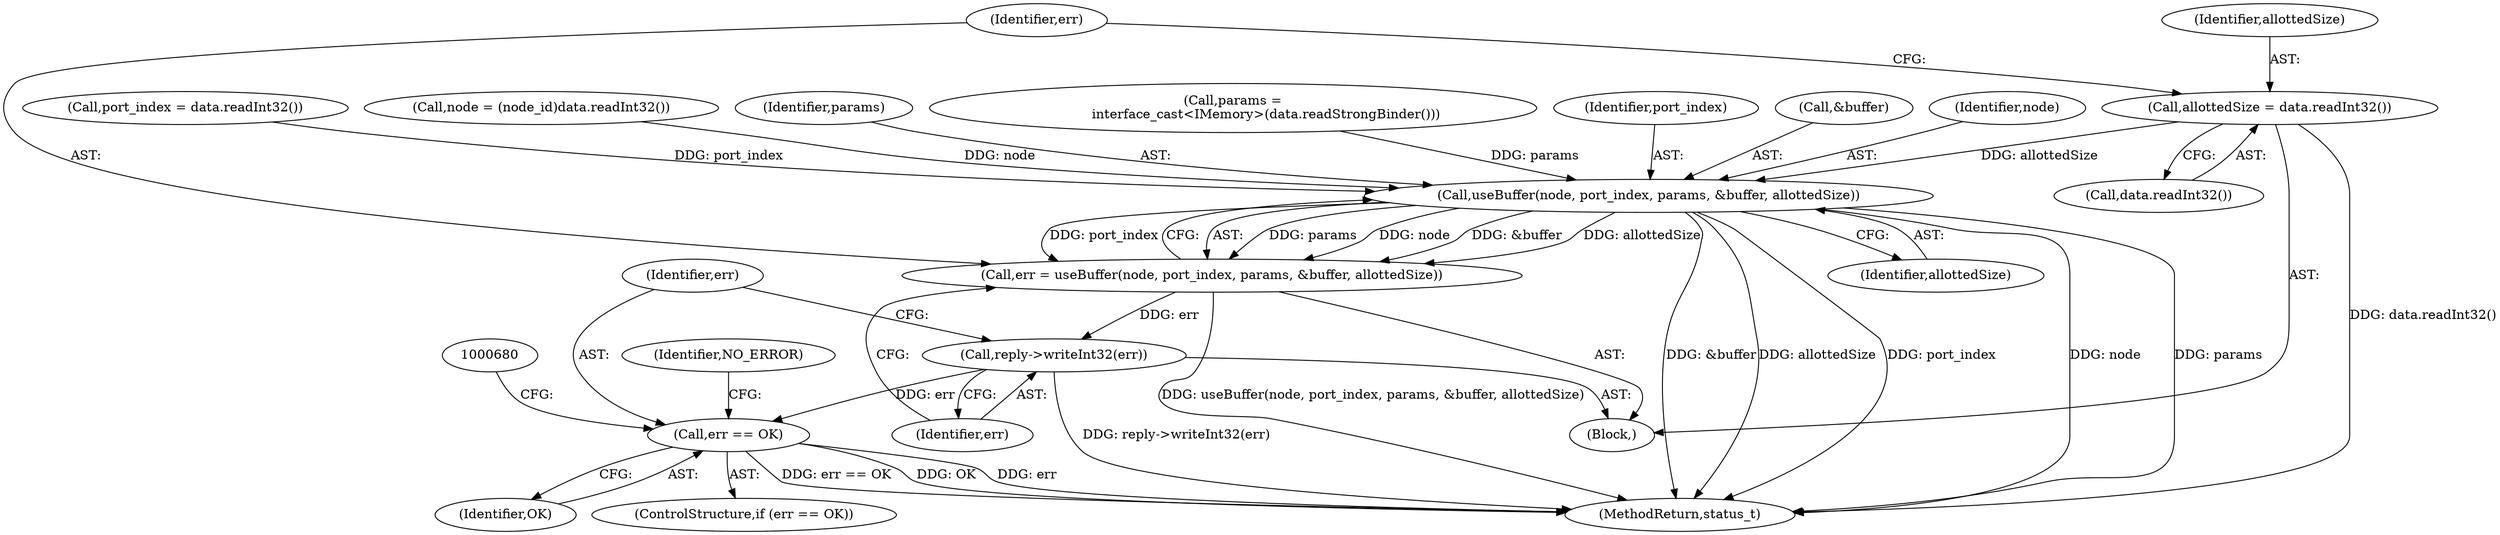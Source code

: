digraph "0_Android_295c883fe3105b19bcd0f9e07d54c6b589fc5bff@API" {
"1000657" [label="(Call,allottedSize = data.readInt32())"];
"1000664" [label="(Call,useBuffer(node, port_index, params, &buffer, allottedSize))"];
"1000662" [label="(Call,err = useBuffer(node, port_index, params, &buffer, allottedSize))"];
"1000671" [label="(Call,reply->writeInt32(err))"];
"1000674" [label="(Call,err == OK)"];
"1000667" [label="(Identifier,params)"];
"1000649" [label="(Call,params =\n                interface_cast<IMemory>(data.readStrongBinder()))"];
"1000672" [label="(Identifier,err)"];
"1000657" [label="(Call,allottedSize = data.readInt32())"];
"1000670" [label="(Identifier,allottedSize)"];
"1000674" [label="(Call,err == OK)"];
"1000633" [label="(Block,)"];
"1000666" [label="(Identifier,port_index)"];
"1000675" [label="(Identifier,err)"];
"1000673" [label="(ControlStructure,if (err == OK))"];
"1000683" [label="(Identifier,NO_ERROR)"];
"1000668" [label="(Call,&buffer)"];
"1000676" [label="(Identifier,OK)"];
"1000665" [label="(Identifier,node)"];
"1000658" [label="(Identifier,allottedSize)"];
"1000663" [label="(Identifier,err)"];
"1000662" [label="(Call,err = useBuffer(node, port_index, params, &buffer, allottedSize))"];
"1000645" [label="(Call,port_index = data.readInt32())"];
"1000671" [label="(Call,reply->writeInt32(err))"];
"1000659" [label="(Call,data.readInt32())"];
"1000664" [label="(Call,useBuffer(node, port_index, params, &buffer, allottedSize))"];
"1000639" [label="(Call,node = (node_id)data.readInt32())"];
"1001343" [label="(MethodReturn,status_t)"];
"1000657" -> "1000633"  [label="AST: "];
"1000657" -> "1000659"  [label="CFG: "];
"1000658" -> "1000657"  [label="AST: "];
"1000659" -> "1000657"  [label="AST: "];
"1000663" -> "1000657"  [label="CFG: "];
"1000657" -> "1001343"  [label="DDG: data.readInt32()"];
"1000657" -> "1000664"  [label="DDG: allottedSize"];
"1000664" -> "1000662"  [label="AST: "];
"1000664" -> "1000670"  [label="CFG: "];
"1000665" -> "1000664"  [label="AST: "];
"1000666" -> "1000664"  [label="AST: "];
"1000667" -> "1000664"  [label="AST: "];
"1000668" -> "1000664"  [label="AST: "];
"1000670" -> "1000664"  [label="AST: "];
"1000662" -> "1000664"  [label="CFG: "];
"1000664" -> "1001343"  [label="DDG: &buffer"];
"1000664" -> "1001343"  [label="DDG: allottedSize"];
"1000664" -> "1001343"  [label="DDG: port_index"];
"1000664" -> "1001343"  [label="DDG: node"];
"1000664" -> "1001343"  [label="DDG: params"];
"1000664" -> "1000662"  [label="DDG: params"];
"1000664" -> "1000662"  [label="DDG: node"];
"1000664" -> "1000662"  [label="DDG: &buffer"];
"1000664" -> "1000662"  [label="DDG: allottedSize"];
"1000664" -> "1000662"  [label="DDG: port_index"];
"1000639" -> "1000664"  [label="DDG: node"];
"1000645" -> "1000664"  [label="DDG: port_index"];
"1000649" -> "1000664"  [label="DDG: params"];
"1000662" -> "1000633"  [label="AST: "];
"1000663" -> "1000662"  [label="AST: "];
"1000672" -> "1000662"  [label="CFG: "];
"1000662" -> "1001343"  [label="DDG: useBuffer(node, port_index, params, &buffer, allottedSize)"];
"1000662" -> "1000671"  [label="DDG: err"];
"1000671" -> "1000633"  [label="AST: "];
"1000671" -> "1000672"  [label="CFG: "];
"1000672" -> "1000671"  [label="AST: "];
"1000675" -> "1000671"  [label="CFG: "];
"1000671" -> "1001343"  [label="DDG: reply->writeInt32(err)"];
"1000671" -> "1000674"  [label="DDG: err"];
"1000674" -> "1000673"  [label="AST: "];
"1000674" -> "1000676"  [label="CFG: "];
"1000675" -> "1000674"  [label="AST: "];
"1000676" -> "1000674"  [label="AST: "];
"1000680" -> "1000674"  [label="CFG: "];
"1000683" -> "1000674"  [label="CFG: "];
"1000674" -> "1001343"  [label="DDG: OK"];
"1000674" -> "1001343"  [label="DDG: err"];
"1000674" -> "1001343"  [label="DDG: err == OK"];
}
